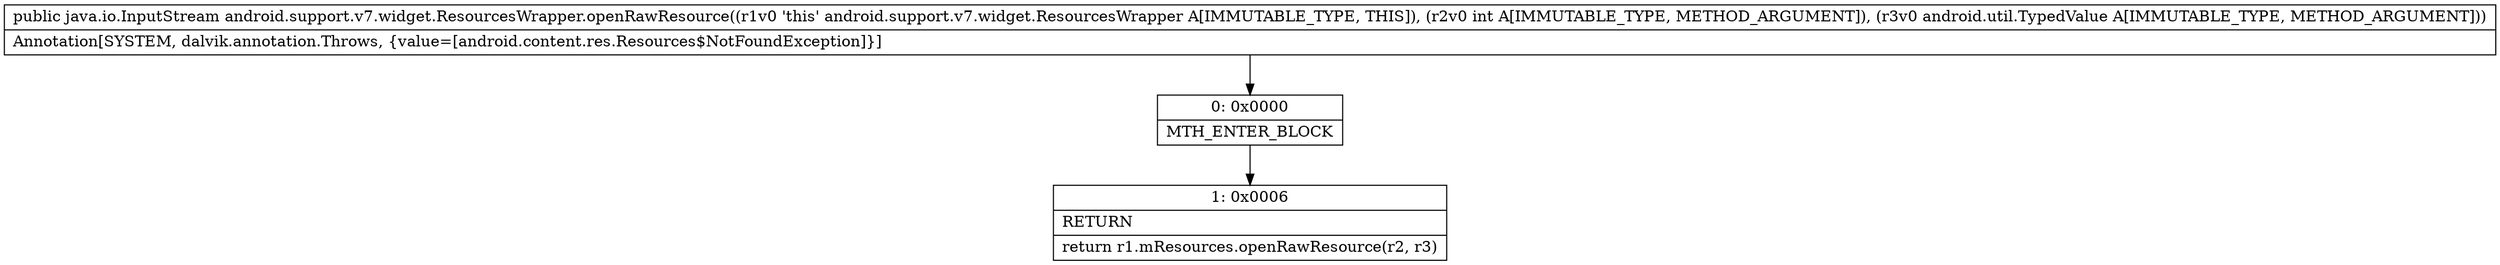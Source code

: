 digraph "CFG forandroid.support.v7.widget.ResourcesWrapper.openRawResource(ILandroid\/util\/TypedValue;)Ljava\/io\/InputStream;" {
Node_0 [shape=record,label="{0\:\ 0x0000|MTH_ENTER_BLOCK\l}"];
Node_1 [shape=record,label="{1\:\ 0x0006|RETURN\l|return r1.mResources.openRawResource(r2, r3)\l}"];
MethodNode[shape=record,label="{public java.io.InputStream android.support.v7.widget.ResourcesWrapper.openRawResource((r1v0 'this' android.support.v7.widget.ResourcesWrapper A[IMMUTABLE_TYPE, THIS]), (r2v0 int A[IMMUTABLE_TYPE, METHOD_ARGUMENT]), (r3v0 android.util.TypedValue A[IMMUTABLE_TYPE, METHOD_ARGUMENT]))  | Annotation[SYSTEM, dalvik.annotation.Throws, \{value=[android.content.res.Resources$NotFoundException]\}]\l}"];
MethodNode -> Node_0;
Node_0 -> Node_1;
}

